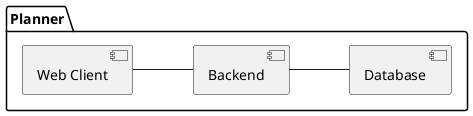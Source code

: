 @startuml Component Diagram
left to right direction

package Planner {
    [Web Client] as wc
    [Backend] as b
    [Database] as db
}

wc -- b
b -- db

@enduml